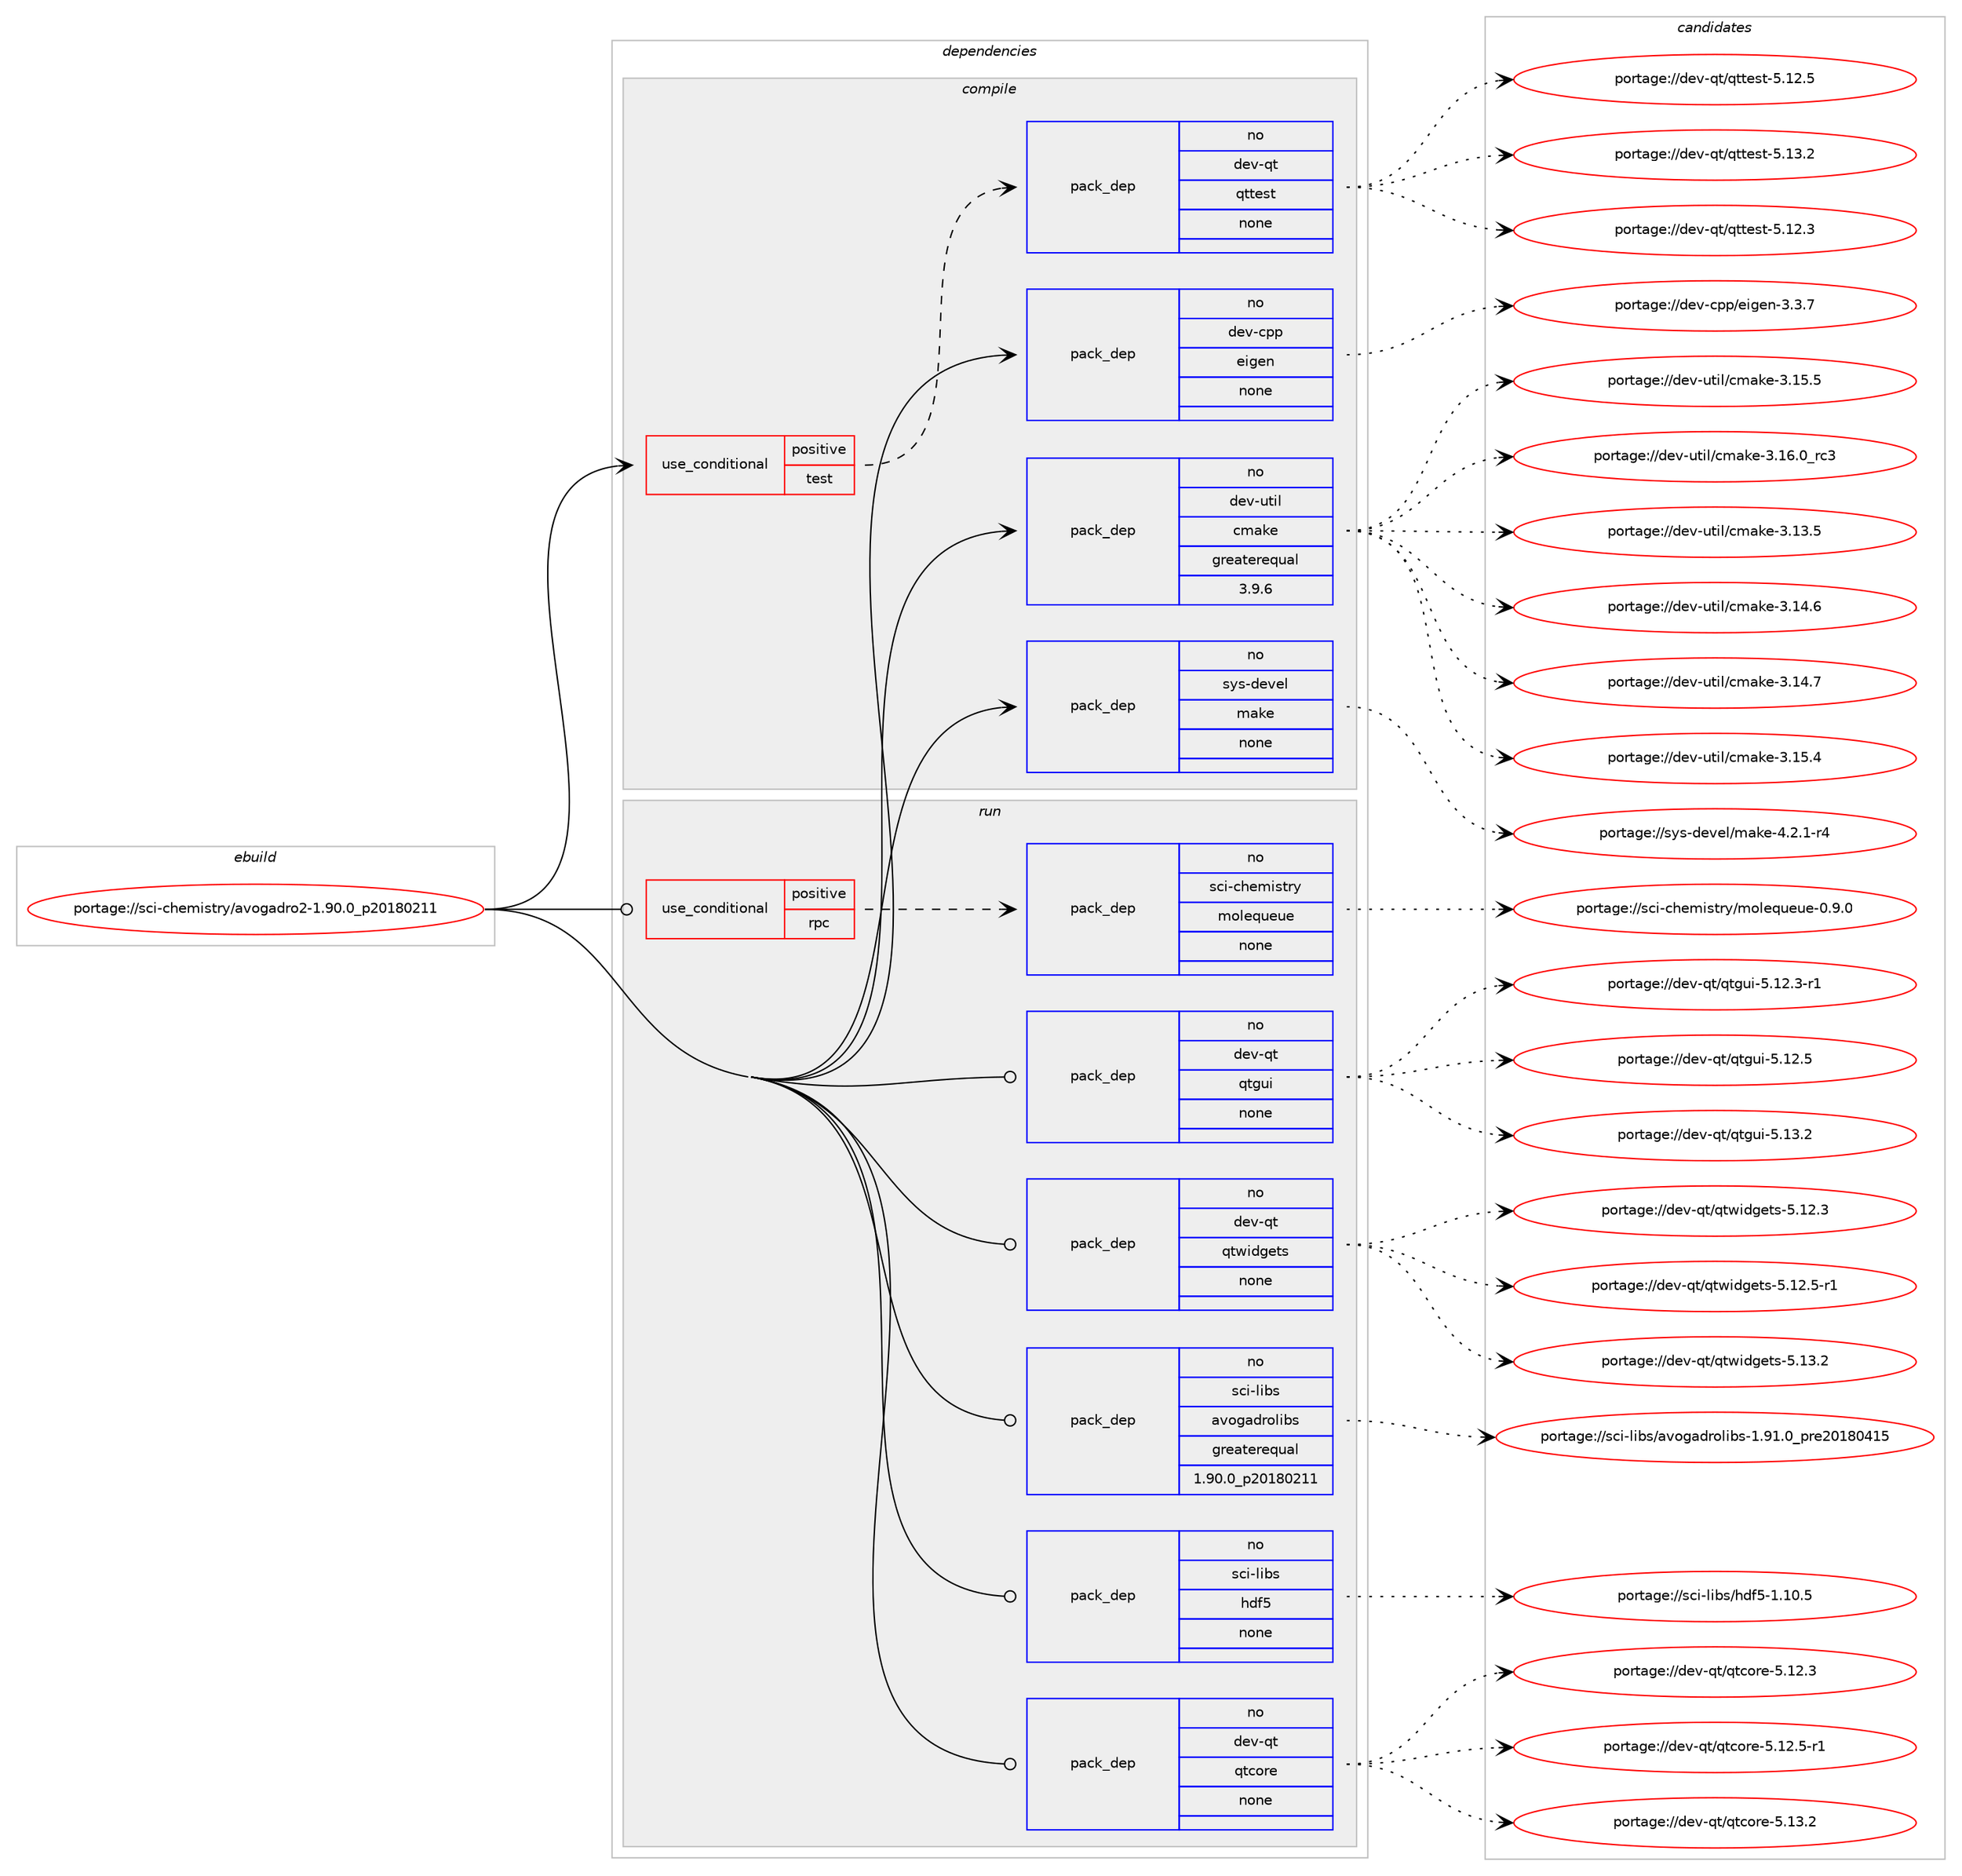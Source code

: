 digraph prolog {

# *************
# Graph options
# *************

newrank=true;
concentrate=true;
compound=true;
graph [rankdir=LR,fontname=Helvetica,fontsize=10,ranksep=1.5];#, ranksep=2.5, nodesep=0.2];
edge  [arrowhead=vee];
node  [fontname=Helvetica,fontsize=10];

# **********
# The ebuild
# **********

subgraph cluster_leftcol {
color=gray;
rank=same;
label=<<i>ebuild</i>>;
id [label="portage://sci-chemistry/avogadro2-1.90.0_p20180211", color=red, width=4, href="../sci-chemistry/avogadro2-1.90.0_p20180211.svg"];
}

# ****************
# The dependencies
# ****************

subgraph cluster_midcol {
color=gray;
label=<<i>dependencies</i>>;
subgraph cluster_compile {
fillcolor="#eeeeee";
style=filled;
label=<<i>compile</i>>;
subgraph cond95341 {
dependency384140 [label=<<TABLE BORDER="0" CELLBORDER="1" CELLSPACING="0" CELLPADDING="4"><TR><TD ROWSPAN="3" CELLPADDING="10">use_conditional</TD></TR><TR><TD>positive</TD></TR><TR><TD>test</TD></TR></TABLE>>, shape=none, color=red];
subgraph pack282285 {
dependency384141 [label=<<TABLE BORDER="0" CELLBORDER="1" CELLSPACING="0" CELLPADDING="4" WIDTH="220"><TR><TD ROWSPAN="6" CELLPADDING="30">pack_dep</TD></TR><TR><TD WIDTH="110">no</TD></TR><TR><TD>dev-qt</TD></TR><TR><TD>qttest</TD></TR><TR><TD>none</TD></TR><TR><TD></TD></TR></TABLE>>, shape=none, color=blue];
}
dependency384140:e -> dependency384141:w [weight=20,style="dashed",arrowhead="vee"];
}
id:e -> dependency384140:w [weight=20,style="solid",arrowhead="vee"];
subgraph pack282286 {
dependency384142 [label=<<TABLE BORDER="0" CELLBORDER="1" CELLSPACING="0" CELLPADDING="4" WIDTH="220"><TR><TD ROWSPAN="6" CELLPADDING="30">pack_dep</TD></TR><TR><TD WIDTH="110">no</TD></TR><TR><TD>dev-cpp</TD></TR><TR><TD>eigen</TD></TR><TR><TD>none</TD></TR><TR><TD></TD></TR></TABLE>>, shape=none, color=blue];
}
id:e -> dependency384142:w [weight=20,style="solid",arrowhead="vee"];
subgraph pack282287 {
dependency384143 [label=<<TABLE BORDER="0" CELLBORDER="1" CELLSPACING="0" CELLPADDING="4" WIDTH="220"><TR><TD ROWSPAN="6" CELLPADDING="30">pack_dep</TD></TR><TR><TD WIDTH="110">no</TD></TR><TR><TD>dev-util</TD></TR><TR><TD>cmake</TD></TR><TR><TD>greaterequal</TD></TR><TR><TD>3.9.6</TD></TR></TABLE>>, shape=none, color=blue];
}
id:e -> dependency384143:w [weight=20,style="solid",arrowhead="vee"];
subgraph pack282288 {
dependency384144 [label=<<TABLE BORDER="0" CELLBORDER="1" CELLSPACING="0" CELLPADDING="4" WIDTH="220"><TR><TD ROWSPAN="6" CELLPADDING="30">pack_dep</TD></TR><TR><TD WIDTH="110">no</TD></TR><TR><TD>sys-devel</TD></TR><TR><TD>make</TD></TR><TR><TD>none</TD></TR><TR><TD></TD></TR></TABLE>>, shape=none, color=blue];
}
id:e -> dependency384144:w [weight=20,style="solid",arrowhead="vee"];
}
subgraph cluster_compileandrun {
fillcolor="#eeeeee";
style=filled;
label=<<i>compile and run</i>>;
}
subgraph cluster_run {
fillcolor="#eeeeee";
style=filled;
label=<<i>run</i>>;
subgraph cond95342 {
dependency384145 [label=<<TABLE BORDER="0" CELLBORDER="1" CELLSPACING="0" CELLPADDING="4"><TR><TD ROWSPAN="3" CELLPADDING="10">use_conditional</TD></TR><TR><TD>positive</TD></TR><TR><TD>rpc</TD></TR></TABLE>>, shape=none, color=red];
subgraph pack282289 {
dependency384146 [label=<<TABLE BORDER="0" CELLBORDER="1" CELLSPACING="0" CELLPADDING="4" WIDTH="220"><TR><TD ROWSPAN="6" CELLPADDING="30">pack_dep</TD></TR><TR><TD WIDTH="110">no</TD></TR><TR><TD>sci-chemistry</TD></TR><TR><TD>molequeue</TD></TR><TR><TD>none</TD></TR><TR><TD></TD></TR></TABLE>>, shape=none, color=blue];
}
dependency384145:e -> dependency384146:w [weight=20,style="dashed",arrowhead="vee"];
}
id:e -> dependency384145:w [weight=20,style="solid",arrowhead="odot"];
subgraph pack282290 {
dependency384147 [label=<<TABLE BORDER="0" CELLBORDER="1" CELLSPACING="0" CELLPADDING="4" WIDTH="220"><TR><TD ROWSPAN="6" CELLPADDING="30">pack_dep</TD></TR><TR><TD WIDTH="110">no</TD></TR><TR><TD>dev-qt</TD></TR><TR><TD>qtcore</TD></TR><TR><TD>none</TD></TR><TR><TD></TD></TR></TABLE>>, shape=none, color=blue];
}
id:e -> dependency384147:w [weight=20,style="solid",arrowhead="odot"];
subgraph pack282291 {
dependency384148 [label=<<TABLE BORDER="0" CELLBORDER="1" CELLSPACING="0" CELLPADDING="4" WIDTH="220"><TR><TD ROWSPAN="6" CELLPADDING="30">pack_dep</TD></TR><TR><TD WIDTH="110">no</TD></TR><TR><TD>dev-qt</TD></TR><TR><TD>qtgui</TD></TR><TR><TD>none</TD></TR><TR><TD></TD></TR></TABLE>>, shape=none, color=blue];
}
id:e -> dependency384148:w [weight=20,style="solid",arrowhead="odot"];
subgraph pack282292 {
dependency384149 [label=<<TABLE BORDER="0" CELLBORDER="1" CELLSPACING="0" CELLPADDING="4" WIDTH="220"><TR><TD ROWSPAN="6" CELLPADDING="30">pack_dep</TD></TR><TR><TD WIDTH="110">no</TD></TR><TR><TD>dev-qt</TD></TR><TR><TD>qtwidgets</TD></TR><TR><TD>none</TD></TR><TR><TD></TD></TR></TABLE>>, shape=none, color=blue];
}
id:e -> dependency384149:w [weight=20,style="solid",arrowhead="odot"];
subgraph pack282293 {
dependency384150 [label=<<TABLE BORDER="0" CELLBORDER="1" CELLSPACING="0" CELLPADDING="4" WIDTH="220"><TR><TD ROWSPAN="6" CELLPADDING="30">pack_dep</TD></TR><TR><TD WIDTH="110">no</TD></TR><TR><TD>sci-libs</TD></TR><TR><TD>avogadrolibs</TD></TR><TR><TD>greaterequal</TD></TR><TR><TD>1.90.0_p20180211</TD></TR></TABLE>>, shape=none, color=blue];
}
id:e -> dependency384150:w [weight=20,style="solid",arrowhead="odot"];
subgraph pack282294 {
dependency384151 [label=<<TABLE BORDER="0" CELLBORDER="1" CELLSPACING="0" CELLPADDING="4" WIDTH="220"><TR><TD ROWSPAN="6" CELLPADDING="30">pack_dep</TD></TR><TR><TD WIDTH="110">no</TD></TR><TR><TD>sci-libs</TD></TR><TR><TD>hdf5</TD></TR><TR><TD>none</TD></TR><TR><TD></TD></TR></TABLE>>, shape=none, color=blue];
}
id:e -> dependency384151:w [weight=20,style="solid",arrowhead="odot"];
}
}

# **************
# The candidates
# **************

subgraph cluster_choices {
rank=same;
color=gray;
label=<<i>candidates</i>>;

subgraph choice282285 {
color=black;
nodesep=1;
choiceportage100101118451131164711311611610111511645534649504651 [label="portage://dev-qt/qttest-5.12.3", color=red, width=4,href="../dev-qt/qttest-5.12.3.svg"];
choiceportage100101118451131164711311611610111511645534649504653 [label="portage://dev-qt/qttest-5.12.5", color=red, width=4,href="../dev-qt/qttest-5.12.5.svg"];
choiceportage100101118451131164711311611610111511645534649514650 [label="portage://dev-qt/qttest-5.13.2", color=red, width=4,href="../dev-qt/qttest-5.13.2.svg"];
dependency384141:e -> choiceportage100101118451131164711311611610111511645534649504651:w [style=dotted,weight="100"];
dependency384141:e -> choiceportage100101118451131164711311611610111511645534649504653:w [style=dotted,weight="100"];
dependency384141:e -> choiceportage100101118451131164711311611610111511645534649514650:w [style=dotted,weight="100"];
}
subgraph choice282286 {
color=black;
nodesep=1;
choiceportage100101118459911211247101105103101110455146514655 [label="portage://dev-cpp/eigen-3.3.7", color=red, width=4,href="../dev-cpp/eigen-3.3.7.svg"];
dependency384142:e -> choiceportage100101118459911211247101105103101110455146514655:w [style=dotted,weight="100"];
}
subgraph choice282287 {
color=black;
nodesep=1;
choiceportage1001011184511711610510847991099710710145514649514653 [label="portage://dev-util/cmake-3.13.5", color=red, width=4,href="../dev-util/cmake-3.13.5.svg"];
choiceportage1001011184511711610510847991099710710145514649524654 [label="portage://dev-util/cmake-3.14.6", color=red, width=4,href="../dev-util/cmake-3.14.6.svg"];
choiceportage1001011184511711610510847991099710710145514649524655 [label="portage://dev-util/cmake-3.14.7", color=red, width=4,href="../dev-util/cmake-3.14.7.svg"];
choiceportage1001011184511711610510847991099710710145514649534652 [label="portage://dev-util/cmake-3.15.4", color=red, width=4,href="../dev-util/cmake-3.15.4.svg"];
choiceportage1001011184511711610510847991099710710145514649534653 [label="portage://dev-util/cmake-3.15.5", color=red, width=4,href="../dev-util/cmake-3.15.5.svg"];
choiceportage1001011184511711610510847991099710710145514649544648951149951 [label="portage://dev-util/cmake-3.16.0_rc3", color=red, width=4,href="../dev-util/cmake-3.16.0_rc3.svg"];
dependency384143:e -> choiceportage1001011184511711610510847991099710710145514649514653:w [style=dotted,weight="100"];
dependency384143:e -> choiceportage1001011184511711610510847991099710710145514649524654:w [style=dotted,weight="100"];
dependency384143:e -> choiceportage1001011184511711610510847991099710710145514649524655:w [style=dotted,weight="100"];
dependency384143:e -> choiceportage1001011184511711610510847991099710710145514649534652:w [style=dotted,weight="100"];
dependency384143:e -> choiceportage1001011184511711610510847991099710710145514649534653:w [style=dotted,weight="100"];
dependency384143:e -> choiceportage1001011184511711610510847991099710710145514649544648951149951:w [style=dotted,weight="100"];
}
subgraph choice282288 {
color=black;
nodesep=1;
choiceportage1151211154510010111810110847109971071014552465046494511452 [label="portage://sys-devel/make-4.2.1-r4", color=red, width=4,href="../sys-devel/make-4.2.1-r4.svg"];
dependency384144:e -> choiceportage1151211154510010111810110847109971071014552465046494511452:w [style=dotted,weight="100"];
}
subgraph choice282289 {
color=black;
nodesep=1;
choiceportage11599105459910410110910511511611412147109111108101113117101117101454846574648 [label="portage://sci-chemistry/molequeue-0.9.0", color=red, width=4,href="../sci-chemistry/molequeue-0.9.0.svg"];
dependency384146:e -> choiceportage11599105459910410110910511511611412147109111108101113117101117101454846574648:w [style=dotted,weight="100"];
}
subgraph choice282290 {
color=black;
nodesep=1;
choiceportage10010111845113116471131169911111410145534649504651 [label="portage://dev-qt/qtcore-5.12.3", color=red, width=4,href="../dev-qt/qtcore-5.12.3.svg"];
choiceportage100101118451131164711311699111114101455346495046534511449 [label="portage://dev-qt/qtcore-5.12.5-r1", color=red, width=4,href="../dev-qt/qtcore-5.12.5-r1.svg"];
choiceportage10010111845113116471131169911111410145534649514650 [label="portage://dev-qt/qtcore-5.13.2", color=red, width=4,href="../dev-qt/qtcore-5.13.2.svg"];
dependency384147:e -> choiceportage10010111845113116471131169911111410145534649504651:w [style=dotted,weight="100"];
dependency384147:e -> choiceportage100101118451131164711311699111114101455346495046534511449:w [style=dotted,weight="100"];
dependency384147:e -> choiceportage10010111845113116471131169911111410145534649514650:w [style=dotted,weight="100"];
}
subgraph choice282291 {
color=black;
nodesep=1;
choiceportage1001011184511311647113116103117105455346495046514511449 [label="portage://dev-qt/qtgui-5.12.3-r1", color=red, width=4,href="../dev-qt/qtgui-5.12.3-r1.svg"];
choiceportage100101118451131164711311610311710545534649504653 [label="portage://dev-qt/qtgui-5.12.5", color=red, width=4,href="../dev-qt/qtgui-5.12.5.svg"];
choiceportage100101118451131164711311610311710545534649514650 [label="portage://dev-qt/qtgui-5.13.2", color=red, width=4,href="../dev-qt/qtgui-5.13.2.svg"];
dependency384148:e -> choiceportage1001011184511311647113116103117105455346495046514511449:w [style=dotted,weight="100"];
dependency384148:e -> choiceportage100101118451131164711311610311710545534649504653:w [style=dotted,weight="100"];
dependency384148:e -> choiceportage100101118451131164711311610311710545534649514650:w [style=dotted,weight="100"];
}
subgraph choice282292 {
color=black;
nodesep=1;
choiceportage100101118451131164711311611910510010310111611545534649504651 [label="portage://dev-qt/qtwidgets-5.12.3", color=red, width=4,href="../dev-qt/qtwidgets-5.12.3.svg"];
choiceportage1001011184511311647113116119105100103101116115455346495046534511449 [label="portage://dev-qt/qtwidgets-5.12.5-r1", color=red, width=4,href="../dev-qt/qtwidgets-5.12.5-r1.svg"];
choiceportage100101118451131164711311611910510010310111611545534649514650 [label="portage://dev-qt/qtwidgets-5.13.2", color=red, width=4,href="../dev-qt/qtwidgets-5.13.2.svg"];
dependency384149:e -> choiceportage100101118451131164711311611910510010310111611545534649504651:w [style=dotted,weight="100"];
dependency384149:e -> choiceportage1001011184511311647113116119105100103101116115455346495046534511449:w [style=dotted,weight="100"];
dependency384149:e -> choiceportage100101118451131164711311611910510010310111611545534649514650:w [style=dotted,weight="100"];
}
subgraph choice282293 {
color=black;
nodesep=1;
choiceportage1159910545108105981154797118111103971001141111081059811545494657494648951121141015048495648524953 [label="portage://sci-libs/avogadrolibs-1.91.0_pre20180415", color=red, width=4,href="../sci-libs/avogadrolibs-1.91.0_pre20180415.svg"];
dependency384150:e -> choiceportage1159910545108105981154797118111103971001141111081059811545494657494648951121141015048495648524953:w [style=dotted,weight="100"];
}
subgraph choice282294 {
color=black;
nodesep=1;
choiceportage115991054510810598115471041001025345494649484653 [label="portage://sci-libs/hdf5-1.10.5", color=red, width=4,href="../sci-libs/hdf5-1.10.5.svg"];
dependency384151:e -> choiceportage115991054510810598115471041001025345494649484653:w [style=dotted,weight="100"];
}
}

}
